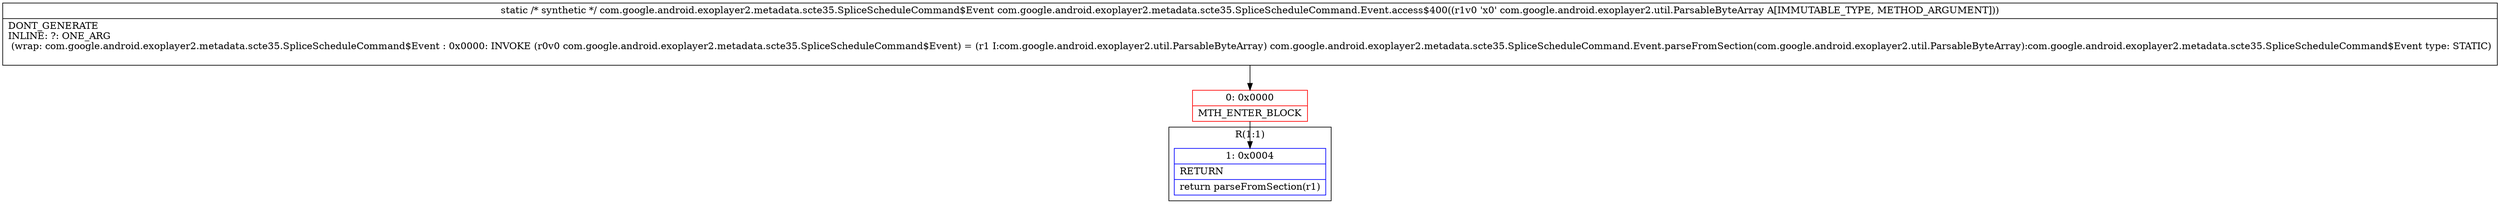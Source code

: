 digraph "CFG forcom.google.android.exoplayer2.metadata.scte35.SpliceScheduleCommand.Event.access$400(Lcom\/google\/android\/exoplayer2\/util\/ParsableByteArray;)Lcom\/google\/android\/exoplayer2\/metadata\/scte35\/SpliceScheduleCommand$Event;" {
subgraph cluster_Region_561101873 {
label = "R(1:1)";
node [shape=record,color=blue];
Node_1 [shape=record,label="{1\:\ 0x0004|RETURN\l|return parseFromSection(r1)\l}"];
}
Node_0 [shape=record,color=red,label="{0\:\ 0x0000|MTH_ENTER_BLOCK\l}"];
MethodNode[shape=record,label="{static \/* synthetic *\/ com.google.android.exoplayer2.metadata.scte35.SpliceScheduleCommand$Event com.google.android.exoplayer2.metadata.scte35.SpliceScheduleCommand.Event.access$400((r1v0 'x0' com.google.android.exoplayer2.util.ParsableByteArray A[IMMUTABLE_TYPE, METHOD_ARGUMENT]))  | DONT_GENERATE\lINLINE: ?: ONE_ARG  \l  (wrap: com.google.android.exoplayer2.metadata.scte35.SpliceScheduleCommand$Event : 0x0000: INVOKE  (r0v0 com.google.android.exoplayer2.metadata.scte35.SpliceScheduleCommand$Event) = (r1 I:com.google.android.exoplayer2.util.ParsableByteArray) com.google.android.exoplayer2.metadata.scte35.SpliceScheduleCommand.Event.parseFromSection(com.google.android.exoplayer2.util.ParsableByteArray):com.google.android.exoplayer2.metadata.scte35.SpliceScheduleCommand$Event type: STATIC)\l\l}"];
MethodNode -> Node_0;
Node_0 -> Node_1;
}


